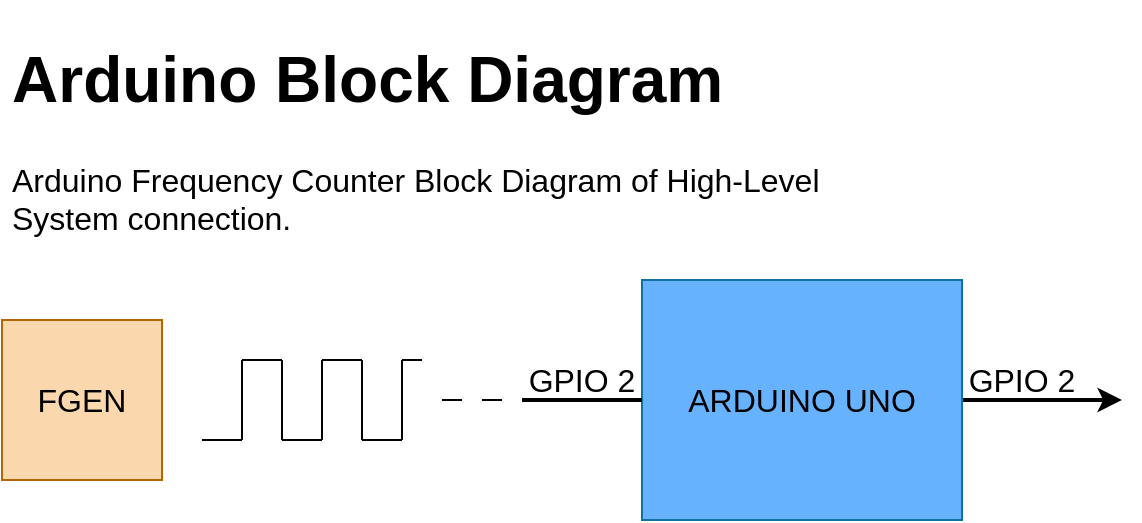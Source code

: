 <mxfile version="20.5.1" type="github"><diagram id="fHcBus4pqTgV3D3kfQ_F" name="Page-1"><mxGraphModel dx="1038" dy="547" grid="1" gridSize="10" guides="1" tooltips="1" connect="1" arrows="1" fold="1" page="1" pageScale="1" pageWidth="827" pageHeight="583" math="0" shadow="0"><root><mxCell id="0"/><mxCell id="1" parent="0"/><mxCell id="k9VHTS71G2tMReZ1--Ib-1" value="" style="endArrow=none;html=1;rounded=0;" parent="1" edge="1"><mxGeometry width="50" height="50" relative="1" as="geometry"><mxPoint x="180" y="240" as="sourcePoint"/><mxPoint x="200" y="240" as="targetPoint"/></mxGeometry></mxCell><mxCell id="k9VHTS71G2tMReZ1--Ib-2" value="" style="endArrow=none;html=1;rounded=0;" parent="1" edge="1"><mxGeometry width="50" height="50" relative="1" as="geometry"><mxPoint x="220" y="240" as="sourcePoint"/><mxPoint x="240" y="240" as="targetPoint"/></mxGeometry></mxCell><mxCell id="k9VHTS71G2tMReZ1--Ib-3" value="" style="endArrow=none;html=1;rounded=0;" parent="1" edge="1"><mxGeometry width="50" height="50" relative="1" as="geometry"><mxPoint x="280" y="240" as="sourcePoint"/><mxPoint x="260" y="240" as="targetPoint"/></mxGeometry></mxCell><mxCell id="k9VHTS71G2tMReZ1--Ib-4" value="" style="endArrow=none;html=1;rounded=0;" parent="1" edge="1"><mxGeometry width="50" height="50" relative="1" as="geometry"><mxPoint x="200" y="240" as="sourcePoint"/><mxPoint x="200" y="200" as="targetPoint"/></mxGeometry></mxCell><mxCell id="k9VHTS71G2tMReZ1--Ib-5" value="" style="endArrow=none;html=1;rounded=0;" parent="1" edge="1"><mxGeometry width="50" height="50" relative="1" as="geometry"><mxPoint x="220" y="240" as="sourcePoint"/><mxPoint x="220" y="200" as="targetPoint"/></mxGeometry></mxCell><mxCell id="k9VHTS71G2tMReZ1--Ib-6" value="" style="endArrow=none;html=1;rounded=0;" parent="1" edge="1"><mxGeometry width="50" height="50" relative="1" as="geometry"><mxPoint x="240" y="240" as="sourcePoint"/><mxPoint x="240" y="200" as="targetPoint"/></mxGeometry></mxCell><mxCell id="k9VHTS71G2tMReZ1--Ib-7" value="" style="endArrow=none;html=1;rounded=0;" parent="1" edge="1"><mxGeometry width="50" height="50" relative="1" as="geometry"><mxPoint x="260" y="240" as="sourcePoint"/><mxPoint x="260" y="200" as="targetPoint"/></mxGeometry></mxCell><mxCell id="k9VHTS71G2tMReZ1--Ib-8" value="" style="endArrow=none;html=1;rounded=0;" parent="1" edge="1"><mxGeometry width="50" height="50" relative="1" as="geometry"><mxPoint x="220" y="200" as="sourcePoint"/><mxPoint x="200" y="200" as="targetPoint"/></mxGeometry></mxCell><mxCell id="k9VHTS71G2tMReZ1--Ib-9" value="" style="endArrow=none;html=1;rounded=0;" parent="1" edge="1"><mxGeometry width="50" height="50" relative="1" as="geometry"><mxPoint x="260" y="200" as="sourcePoint"/><mxPoint x="240" y="200" as="targetPoint"/></mxGeometry></mxCell><mxCell id="k9VHTS71G2tMReZ1--Ib-10" value="" style="endArrow=none;html=1;rounded=0;" parent="1" edge="1"><mxGeometry width="50" height="50" relative="1" as="geometry"><mxPoint x="280" y="240" as="sourcePoint"/><mxPoint x="280" y="200" as="targetPoint"/></mxGeometry></mxCell><mxCell id="k9VHTS71G2tMReZ1--Ib-11" value="" style="endArrow=none;html=1;rounded=0;" parent="1" edge="1"><mxGeometry width="50" height="50" relative="1" as="geometry"><mxPoint x="290" y="200" as="sourcePoint"/><mxPoint x="280" y="200" as="targetPoint"/></mxGeometry></mxCell><mxCell id="k9VHTS71G2tMReZ1--Ib-12" value="" style="endArrow=none;html=1;rounded=0;" parent="1" edge="1"><mxGeometry width="50" height="50" relative="1" as="geometry"><mxPoint x="310" y="220" as="sourcePoint"/><mxPoint x="300" y="220" as="targetPoint"/></mxGeometry></mxCell><mxCell id="k9VHTS71G2tMReZ1--Ib-13" value="" style="endArrow=none;html=1;rounded=0;" parent="1" edge="1"><mxGeometry width="50" height="50" relative="1" as="geometry"><mxPoint x="330" y="220" as="sourcePoint"/><mxPoint x="320" y="220" as="targetPoint"/></mxGeometry></mxCell><mxCell id="k9VHTS71G2tMReZ1--Ib-19" style="edgeStyle=orthogonalEdgeStyle;rounded=0;orthogonalLoop=1;jettySize=auto;html=1;fontSize=16;strokeWidth=2;" parent="1" source="k9VHTS71G2tMReZ1--Ib-14" edge="1"><mxGeometry relative="1" as="geometry"><mxPoint x="640" y="220" as="targetPoint"/></mxGeometry></mxCell><mxCell id="k9VHTS71G2tMReZ1--Ib-14" value="&lt;font style=&quot;font-size: 16px&quot;&gt;ARDUINO UNO&lt;/font&gt;" style="rounded=0;whiteSpace=wrap;html=1;fillColor=#66B2FF;strokeColor=#10739e;" parent="1" vertex="1"><mxGeometry x="400" y="160" width="160" height="120" as="geometry"/></mxCell><mxCell id="k9VHTS71G2tMReZ1--Ib-15" value="" style="endArrow=none;html=1;rounded=0;exitX=0;exitY=0.5;exitDx=0;exitDy=0;strokeWidth=2;" parent="1" source="k9VHTS71G2tMReZ1--Ib-14" edge="1"><mxGeometry width="50" height="50" relative="1" as="geometry"><mxPoint x="340" y="230" as="sourcePoint"/><mxPoint x="340" y="220" as="targetPoint"/></mxGeometry></mxCell><mxCell id="k9VHTS71G2tMReZ1--Ib-16" value="GPIO 2" style="text;html=1;strokeColor=none;fillColor=none;align=center;verticalAlign=middle;whiteSpace=wrap;rounded=0;fontSize=16;" parent="1" vertex="1"><mxGeometry x="340" y="200" width="60" height="20" as="geometry"/></mxCell><mxCell id="k9VHTS71G2tMReZ1--Ib-17" value="FGEN" style="rounded=0;whiteSpace=wrap;html=1;fontSize=16;fillColor=#fad7ac;strokeColor=#b46504;" parent="1" vertex="1"><mxGeometry x="80" y="180" width="80" height="80" as="geometry"/></mxCell><mxCell id="k9VHTS71G2tMReZ1--Ib-18" value="&lt;h1&gt;Arduino Block Diagram&lt;/h1&gt;&lt;p&gt;Arduino Frequency Counter Block Diagram of High-Level System connection.&lt;/p&gt;" style="text;html=1;strokeColor=none;fillColor=none;spacing=5;spacingTop=-20;whiteSpace=wrap;overflow=hidden;rounded=0;fontSize=16;" parent="1" vertex="1"><mxGeometry x="80" y="30" width="440" height="120" as="geometry"/></mxCell><mxCell id="k9VHTS71G2tMReZ1--Ib-20" value="GPIO 2" style="text;html=1;strokeColor=none;fillColor=none;align=center;verticalAlign=middle;whiteSpace=wrap;rounded=0;fontSize=16;" parent="1" vertex="1"><mxGeometry x="560" y="200" width="60" height="20" as="geometry"/></mxCell></root></mxGraphModel></diagram></mxfile>